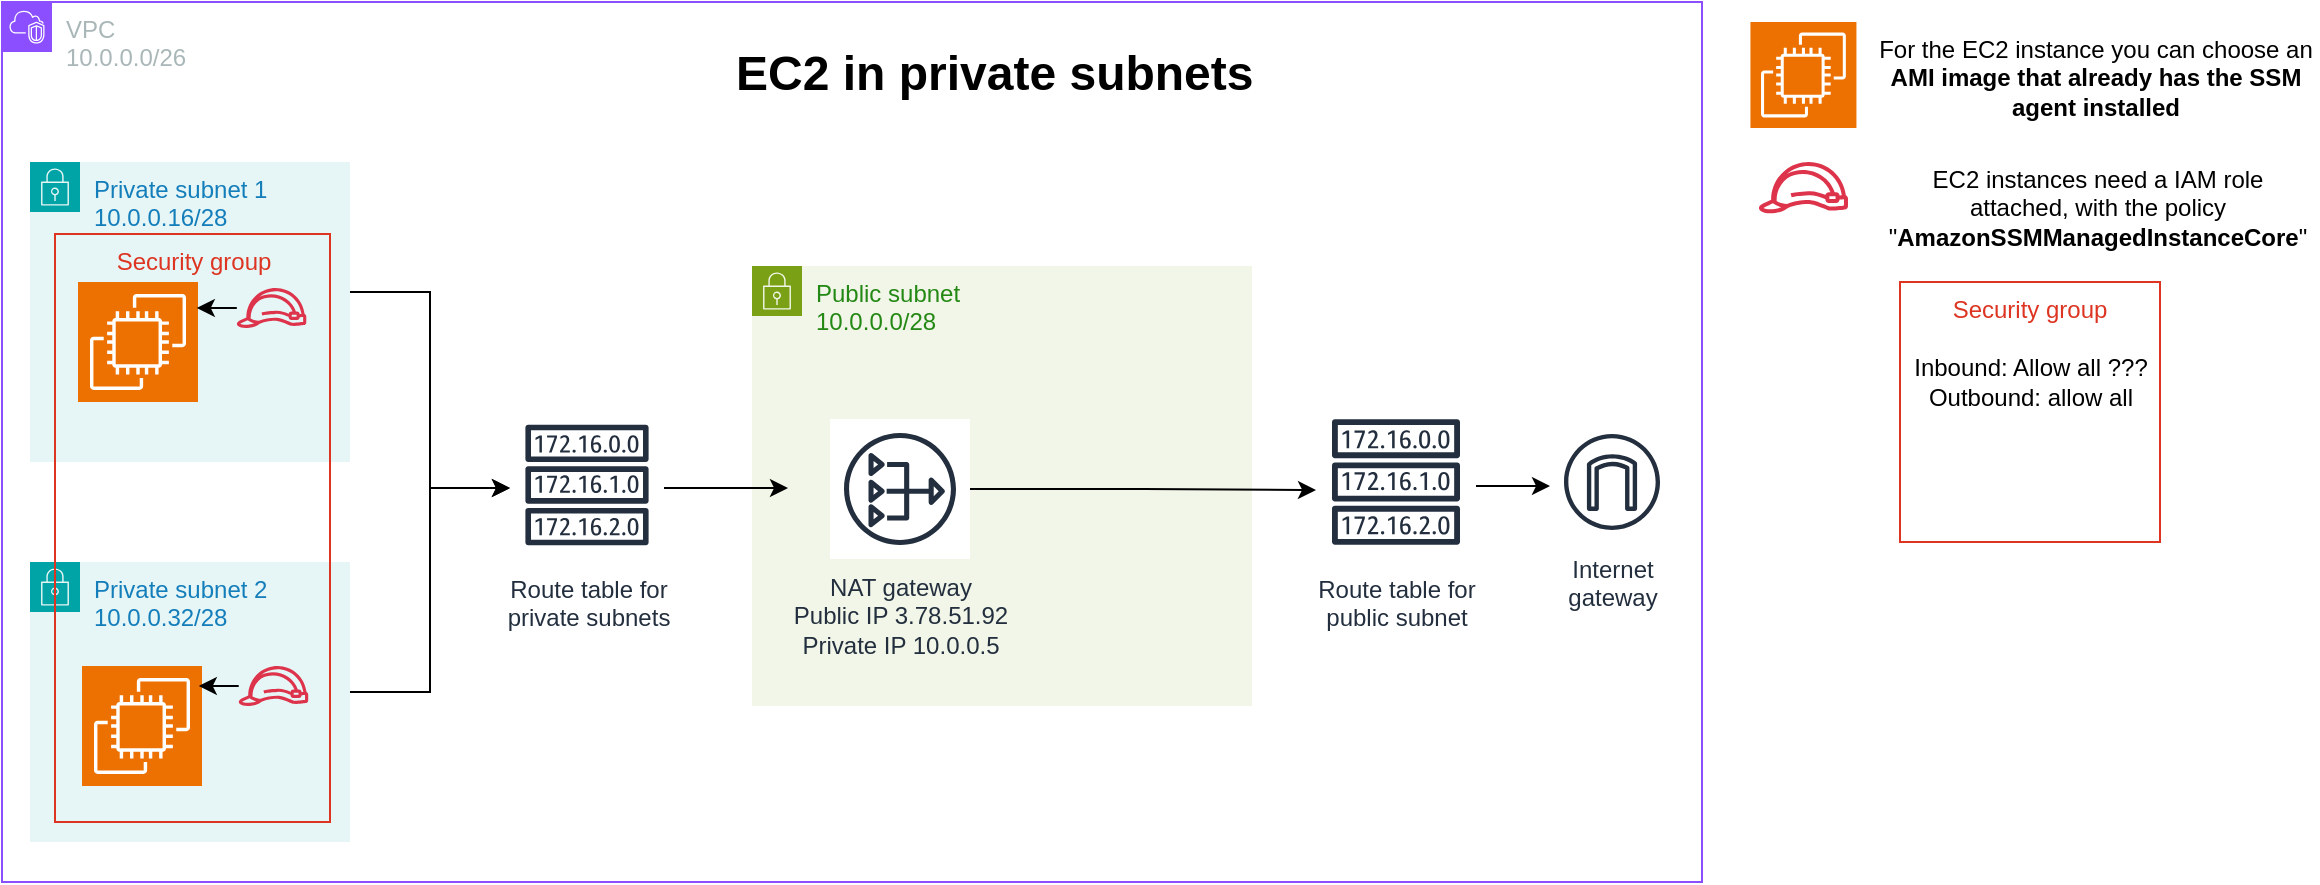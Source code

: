 <mxfile version="24.0.5" type="device">
  <diagram name="Page-1" id="GdwxHHWVY4ONJSW4Utfn">
    <mxGraphModel dx="1050" dy="539" grid="1" gridSize="10" guides="1" tooltips="1" connect="1" arrows="1" fold="1" page="1" pageScale="1" pageWidth="1169" pageHeight="1654" math="0" shadow="0">
      <root>
        <mxCell id="0" />
        <mxCell id="1" parent="0" />
        <mxCell id="uvZQzfDUZV-FZ5usibHW-2" value="VPC&lt;br&gt;10.0.0.0/26" style="points=[[0,0],[0.25,0],[0.5,0],[0.75,0],[1,0],[1,0.25],[1,0.5],[1,0.75],[1,1],[0.75,1],[0.5,1],[0.25,1],[0,1],[0,0.75],[0,0.5],[0,0.25]];outlineConnect=0;gradientColor=none;html=1;whiteSpace=wrap;fontSize=12;fontStyle=0;container=1;pointerEvents=0;collapsible=0;recursiveResize=0;shape=mxgraph.aws4.group;grIcon=mxgraph.aws4.group_vpc2;strokeColor=#8C4FFF;fillColor=none;verticalAlign=top;align=left;spacingLeft=30;fontColor=#AAB7B8;dashed=0;" parent="1" vertex="1">
          <mxGeometry x="10" y="40" width="850" height="440" as="geometry" />
        </mxCell>
        <object label="Private subnet 1&lt;br&gt;10.0.0.16/28" placeholders="1" sdfs="dfgdfg" id="uvZQzfDUZV-FZ5usibHW-3">
          <mxCell style="points=[[0,0],[0.25,0],[0.5,0],[0.75,0],[1,0],[1,0.25],[1,0.5],[1,0.75],[1,1],[0.75,1],[0.5,1],[0.25,1],[0,1],[0,0.75],[0,0.5],[0,0.25]];outlineConnect=0;gradientColor=none;html=1;whiteSpace=wrap;fontSize=12;fontStyle=0;container=1;pointerEvents=0;collapsible=0;recursiveResize=0;shape=mxgraph.aws4.group;grIcon=mxgraph.aws4.group_security_group;grStroke=0;strokeColor=#00A4A6;fillColor=#E6F6F7;verticalAlign=top;align=left;spacingLeft=30;fontColor=#147EBA;dashed=0;" parent="uvZQzfDUZV-FZ5usibHW-2" vertex="1">
            <mxGeometry x="14" y="80" width="160" height="150" as="geometry" />
          </mxCell>
        </object>
        <object label="" id="uvZQzfDUZV-FZ5usibHW-31">
          <mxCell style="sketch=0;points=[[0,0,0],[0.25,0,0],[0.5,0,0],[0.75,0,0],[1,0,0],[0,1,0],[0.25,1,0],[0.5,1,0],[0.75,1,0],[1,1,0],[0,0.25,0],[0,0.5,0],[0,0.75,0],[1,0.25,0],[1,0.5,0],[1,0.75,0]];outlineConnect=0;fontColor=#232F3E;fillColor=#ED7100;strokeColor=#ffffff;dashed=0;verticalLabelPosition=bottom;verticalAlign=top;align=center;html=1;fontSize=12;fontStyle=0;aspect=fixed;shape=mxgraph.aws4.resourceIcon;resIcon=mxgraph.aws4.ec2;" parent="uvZQzfDUZV-FZ5usibHW-3" vertex="1">
            <mxGeometry x="24" y="60" width="60" height="60" as="geometry" />
          </mxCell>
        </object>
        <mxCell id="uvZQzfDUZV-FZ5usibHW-8" value="Public subnet&lt;br&gt;10.0.0.0/28" style="points=[[0,0],[0.25,0],[0.5,0],[0.75,0],[1,0],[1,0.25],[1,0.5],[1,0.75],[1,1],[0.75,1],[0.5,1],[0.25,1],[0,1],[0,0.75],[0,0.5],[0,0.25]];outlineConnect=0;gradientColor=none;html=1;whiteSpace=wrap;fontSize=12;fontStyle=0;container=1;pointerEvents=0;collapsible=0;recursiveResize=0;shape=mxgraph.aws4.group;grIcon=mxgraph.aws4.group_security_group;grStroke=0;strokeColor=#7AA116;fillColor=#F2F6E8;verticalAlign=top;align=left;spacingLeft=30;fontColor=#248814;dashed=0;" parent="uvZQzfDUZV-FZ5usibHW-2" vertex="1">
          <mxGeometry x="375" y="132" width="250" height="220" as="geometry" />
        </mxCell>
        <mxCell id="uvZQzfDUZV-FZ5usibHW-19" value="NAT gateway&lt;br&gt;Public IP 3.78.51.92&lt;br&gt;Private IP 10.0.0.5" style="sketch=0;outlineConnect=0;fontColor=#232F3E;gradientColor=none;strokeColor=#232F3E;fillColor=#ffffff;dashed=0;verticalLabelPosition=bottom;verticalAlign=top;align=center;html=1;fontSize=12;fontStyle=0;aspect=fixed;shape=mxgraph.aws4.resourceIcon;resIcon=mxgraph.aws4.nat_gateway;" parent="uvZQzfDUZV-FZ5usibHW-8" vertex="1">
          <mxGeometry x="39" y="76.5" width="70" height="70" as="geometry" />
        </mxCell>
        <mxCell id="uvZQzfDUZV-FZ5usibHW-21" style="edgeStyle=orthogonalEdgeStyle;rounded=0;orthogonalLoop=1;jettySize=auto;html=1;" parent="uvZQzfDUZV-FZ5usibHW-2" source="uvZQzfDUZV-FZ5usibHW-3" target="uvZQzfDUZV-FZ5usibHW-9" edge="1">
          <mxGeometry relative="1" as="geometry">
            <Array as="points">
              <mxPoint x="214" y="145" />
              <mxPoint x="214" y="243" />
            </Array>
          </mxGeometry>
        </mxCell>
        <mxCell id="uvZQzfDUZV-FZ5usibHW-22" style="edgeStyle=orthogonalEdgeStyle;rounded=0;orthogonalLoop=1;jettySize=auto;html=1;" parent="uvZQzfDUZV-FZ5usibHW-2" target="uvZQzfDUZV-FZ5usibHW-9" edge="1">
          <mxGeometry relative="1" as="geometry">
            <mxPoint x="174" y="345" as="sourcePoint" />
            <Array as="points">
              <mxPoint x="214" y="345" />
              <mxPoint x="214" y="243" />
            </Array>
          </mxGeometry>
        </mxCell>
        <mxCell id="uvZQzfDUZV-FZ5usibHW-23" value="" style="edgeStyle=orthogonalEdgeStyle;rounded=0;orthogonalLoop=1;jettySize=auto;html=1;" parent="uvZQzfDUZV-FZ5usibHW-2" edge="1">
          <mxGeometry relative="1" as="geometry">
            <mxPoint x="283" y="241" as="sourcePoint" />
            <mxPoint x="393" y="243" as="targetPoint" />
            <Array as="points">
              <mxPoint x="283" y="243" />
            </Array>
          </mxGeometry>
        </mxCell>
        <mxCell id="uvZQzfDUZV-FZ5usibHW-9" value="Route table for &lt;br&gt;private subnets" style="sketch=0;outlineConnect=0;fontColor=#232F3E;gradientColor=none;strokeColor=#232F3E;fillColor=#ffffff;dashed=0;verticalLabelPosition=bottom;verticalAlign=top;align=center;html=1;fontSize=12;fontStyle=0;aspect=fixed;shape=mxgraph.aws4.resourceIcon;resIcon=mxgraph.aws4.route_table;" parent="uvZQzfDUZV-FZ5usibHW-2" vertex="1">
          <mxGeometry x="254" y="203" width="77" height="77" as="geometry" />
        </mxCell>
        <mxCell id="uvZQzfDUZV-FZ5usibHW-29" style="edgeStyle=orthogonalEdgeStyle;rounded=0;orthogonalLoop=1;jettySize=auto;html=1;" parent="uvZQzfDUZV-FZ5usibHW-2" edge="1">
          <mxGeometry relative="1" as="geometry">
            <mxPoint x="737" y="242" as="sourcePoint" />
            <mxPoint x="774" y="242" as="targetPoint" />
          </mxGeometry>
        </mxCell>
        <mxCell id="uvZQzfDUZV-FZ5usibHW-25" value="Route table for &lt;br&gt;public subnet" style="sketch=0;outlineConnect=0;fontColor=#232F3E;gradientColor=none;strokeColor=#232F3E;fillColor=#ffffff;dashed=0;verticalLabelPosition=bottom;verticalAlign=top;align=center;html=1;fontSize=12;fontStyle=0;aspect=fixed;shape=mxgraph.aws4.resourceIcon;resIcon=mxgraph.aws4.route_table;" parent="uvZQzfDUZV-FZ5usibHW-2" vertex="1">
          <mxGeometry x="657" y="200" width="80" height="80" as="geometry" />
        </mxCell>
        <mxCell id="uvZQzfDUZV-FZ5usibHW-27" style="edgeStyle=orthogonalEdgeStyle;rounded=0;orthogonalLoop=1;jettySize=auto;html=1;entryX=0;entryY=0.55;entryDx=0;entryDy=0;entryPerimeter=0;" parent="uvZQzfDUZV-FZ5usibHW-2" source="uvZQzfDUZV-FZ5usibHW-19" target="uvZQzfDUZV-FZ5usibHW-25" edge="1">
          <mxGeometry relative="1" as="geometry" />
        </mxCell>
        <mxCell id="uvZQzfDUZV-FZ5usibHW-30" value="Internet&#xa;gateway" style="sketch=0;outlineConnect=0;fontColor=#232F3E;gradientColor=none;strokeColor=#232F3E;fillColor=#ffffff;dashed=0;verticalLabelPosition=bottom;verticalAlign=top;align=center;html=1;fontSize=12;fontStyle=0;aspect=fixed;shape=mxgraph.aws4.resourceIcon;resIcon=mxgraph.aws4.internet_gateway;" parent="uvZQzfDUZV-FZ5usibHW-2" vertex="1">
          <mxGeometry x="775" y="210" width="60" height="60" as="geometry" />
        </mxCell>
        <mxCell id="uvZQzfDUZV-FZ5usibHW-37" value="" style="sketch=0;outlineConnect=0;fontColor=#232F3E;gradientColor=none;fillColor=#DD344C;strokeColor=none;dashed=0;verticalLabelPosition=bottom;verticalAlign=top;align=center;html=1;fontSize=12;fontStyle=0;aspect=fixed;pointerEvents=1;shape=mxgraph.aws4.role;" parent="uvZQzfDUZV-FZ5usibHW-2" vertex="1">
          <mxGeometry x="878" y="80" width="45.45" height="25.64" as="geometry" />
        </mxCell>
        <mxCell id="uvZQzfDUZV-FZ5usibHW-38" value="EC2 instances need a IAM role attached, with the policy &quot;&lt;b&gt;AmazonSSMManagedInstanceCore&lt;/b&gt;&quot;" style="text;html=1;align=center;verticalAlign=middle;whiteSpace=wrap;rounded=0;" parent="uvZQzfDUZV-FZ5usibHW-2" vertex="1">
          <mxGeometry x="938" y="75" width="220" height="55" as="geometry" />
        </mxCell>
        <mxCell id="uvZQzfDUZV-FZ5usibHW-4" value="Private subnet 2&lt;br&gt;10.0.0.32/28" style="points=[[0,0],[0.25,0],[0.5,0],[0.75,0],[1,0],[1,0.25],[1,0.5],[1,0.75],[1,1],[0.75,1],[0.5,1],[0.25,1],[0,1],[0,0.75],[0,0.5],[0,0.25]];outlineConnect=0;gradientColor=none;html=1;whiteSpace=wrap;fontSize=12;fontStyle=0;container=1;pointerEvents=0;collapsible=0;recursiveResize=0;shape=mxgraph.aws4.group;grIcon=mxgraph.aws4.group_security_group;grStroke=0;strokeColor=#00A4A6;fillColor=#E6F6F7;verticalAlign=top;align=left;spacingLeft=30;fontColor=#147EBA;dashed=0;" parent="uvZQzfDUZV-FZ5usibHW-2" vertex="1">
          <mxGeometry x="14" y="280" width="160" height="140" as="geometry" />
        </mxCell>
        <mxCell id="uvZQzfDUZV-FZ5usibHW-33" value="Security group" style="fillColor=none;strokeColor=#DD3522;verticalAlign=top;fontStyle=0;fontColor=#DD3522;whiteSpace=wrap;html=1;" parent="uvZQzfDUZV-FZ5usibHW-4" vertex="1">
          <mxGeometry x="12.5" y="-164" width="137.5" height="294" as="geometry" />
        </mxCell>
        <mxCell id="uvZQzfDUZV-FZ5usibHW-32" value="" style="sketch=0;points=[[0,0,0],[0.25,0,0],[0.5,0,0],[0.75,0,0],[1,0,0],[0,1,0],[0.25,1,0],[0.5,1,0],[0.75,1,0],[1,1,0],[0,0.25,0],[0,0.5,0],[0,0.75,0],[1,0.25,0],[1,0.5,0],[1,0.75,0]];outlineConnect=0;fontColor=#232F3E;fillColor=#ED7100;strokeColor=#ffffff;dashed=0;verticalLabelPosition=bottom;verticalAlign=top;align=center;html=1;fontSize=12;fontStyle=0;aspect=fixed;shape=mxgraph.aws4.resourceIcon;resIcon=mxgraph.aws4.ec2;" parent="uvZQzfDUZV-FZ5usibHW-4" vertex="1">
          <mxGeometry x="26" y="52" width="60" height="60" as="geometry" />
        </mxCell>
        <mxCell id="uvZQzfDUZV-FZ5usibHW-40" value="" style="edgeStyle=orthogonalEdgeStyle;rounded=0;orthogonalLoop=1;jettySize=auto;html=1;" parent="uvZQzfDUZV-FZ5usibHW-4" source="uvZQzfDUZV-FZ5usibHW-35" edge="1">
          <mxGeometry relative="1" as="geometry">
            <mxPoint x="84" y="62" as="targetPoint" />
          </mxGeometry>
        </mxCell>
        <mxCell id="uvZQzfDUZV-FZ5usibHW-35" value="" style="sketch=0;outlineConnect=0;fontColor=#232F3E;gradientColor=none;fillColor=#DD344C;strokeColor=none;dashed=0;verticalLabelPosition=bottom;verticalAlign=top;align=center;html=1;fontSize=12;fontStyle=0;aspect=fixed;pointerEvents=1;shape=mxgraph.aws4.role;" parent="uvZQzfDUZV-FZ5usibHW-4" vertex="1">
          <mxGeometry x="104" y="52" width="35.45" height="20" as="geometry" />
        </mxCell>
        <mxCell id="uvZQzfDUZV-FZ5usibHW-41" value="Security group" style="fillColor=none;strokeColor=#DD3522;verticalAlign=top;fontStyle=0;fontColor=#DD3522;whiteSpace=wrap;html=1;" parent="uvZQzfDUZV-FZ5usibHW-2" vertex="1">
          <mxGeometry x="949" y="140" width="130" height="130" as="geometry" />
        </mxCell>
        <mxCell id="uvZQzfDUZV-FZ5usibHW-42" value="Inbound: Allow all ???&lt;br&gt;Outbound: allow all" style="text;html=1;align=center;verticalAlign=middle;whiteSpace=wrap;rounded=0;" parent="uvZQzfDUZV-FZ5usibHW-2" vertex="1">
          <mxGeometry x="949" y="170" width="131" height="40" as="geometry" />
        </mxCell>
        <mxCell id="uvZQzfDUZV-FZ5usibHW-43" value="" style="sketch=0;points=[[0,0,0],[0.25,0,0],[0.5,0,0],[0.75,0,0],[1,0,0],[0,1,0],[0.25,1,0],[0.5,1,0],[0.75,1,0],[1,1,0],[0,0.25,0],[0,0.5,0],[0,0.75,0],[1,0.25,0],[1,0.5,0],[1,0.75,0]];outlineConnect=0;fontColor=#232F3E;fillColor=#ED7100;strokeColor=#ffffff;dashed=0;verticalLabelPosition=bottom;verticalAlign=top;align=center;html=1;fontSize=12;fontStyle=0;aspect=fixed;shape=mxgraph.aws4.resourceIcon;resIcon=mxgraph.aws4.ec2;" parent="uvZQzfDUZV-FZ5usibHW-2" vertex="1">
          <mxGeometry x="874.22" y="10" width="53" height="53" as="geometry" />
        </mxCell>
        <mxCell id="uvZQzfDUZV-FZ5usibHW-44" value="For the EC2 instance you can choose an &lt;b&gt;AMI image that already has the SSM agent installed&lt;/b&gt;" style="text;html=1;align=center;verticalAlign=middle;whiteSpace=wrap;rounded=0;" parent="uvZQzfDUZV-FZ5usibHW-2" vertex="1">
          <mxGeometry x="937" y="10" width="220" height="55" as="geometry" />
        </mxCell>
        <mxCell id="ano5baQmk7GkA8Ey_fTY-1" value="&lt;h1 style=&quot;margin-top: 0px;&quot;&gt;EC2 in private subnets&lt;br&gt;&lt;/h1&gt;&lt;p&gt;&lt;br&gt;&lt;/p&gt;" style="text;html=1;whiteSpace=wrap;overflow=hidden;rounded=0;" vertex="1" parent="uvZQzfDUZV-FZ5usibHW-2">
          <mxGeometry x="365" y="15" width="270" height="50" as="geometry" />
        </mxCell>
        <mxCell id="uvZQzfDUZV-FZ5usibHW-39" value="" style="edgeStyle=orthogonalEdgeStyle;rounded=0;orthogonalLoop=1;jettySize=auto;html=1;" parent="1" source="uvZQzfDUZV-FZ5usibHW-34" edge="1">
          <mxGeometry relative="1" as="geometry">
            <mxPoint x="107" y="193" as="targetPoint" />
            <Array as="points" />
          </mxGeometry>
        </mxCell>
        <mxCell id="uvZQzfDUZV-FZ5usibHW-34" value="" style="sketch=0;outlineConnect=0;fontColor=#232F3E;gradientColor=none;fillColor=#DD344C;strokeColor=none;dashed=0;verticalLabelPosition=bottom;verticalAlign=top;align=center;html=1;fontSize=12;fontStyle=0;aspect=fixed;pointerEvents=1;shape=mxgraph.aws4.role;" parent="1" vertex="1">
          <mxGeometry x="127.05" y="183" width="35.45" height="20" as="geometry" />
        </mxCell>
      </root>
    </mxGraphModel>
  </diagram>
</mxfile>
